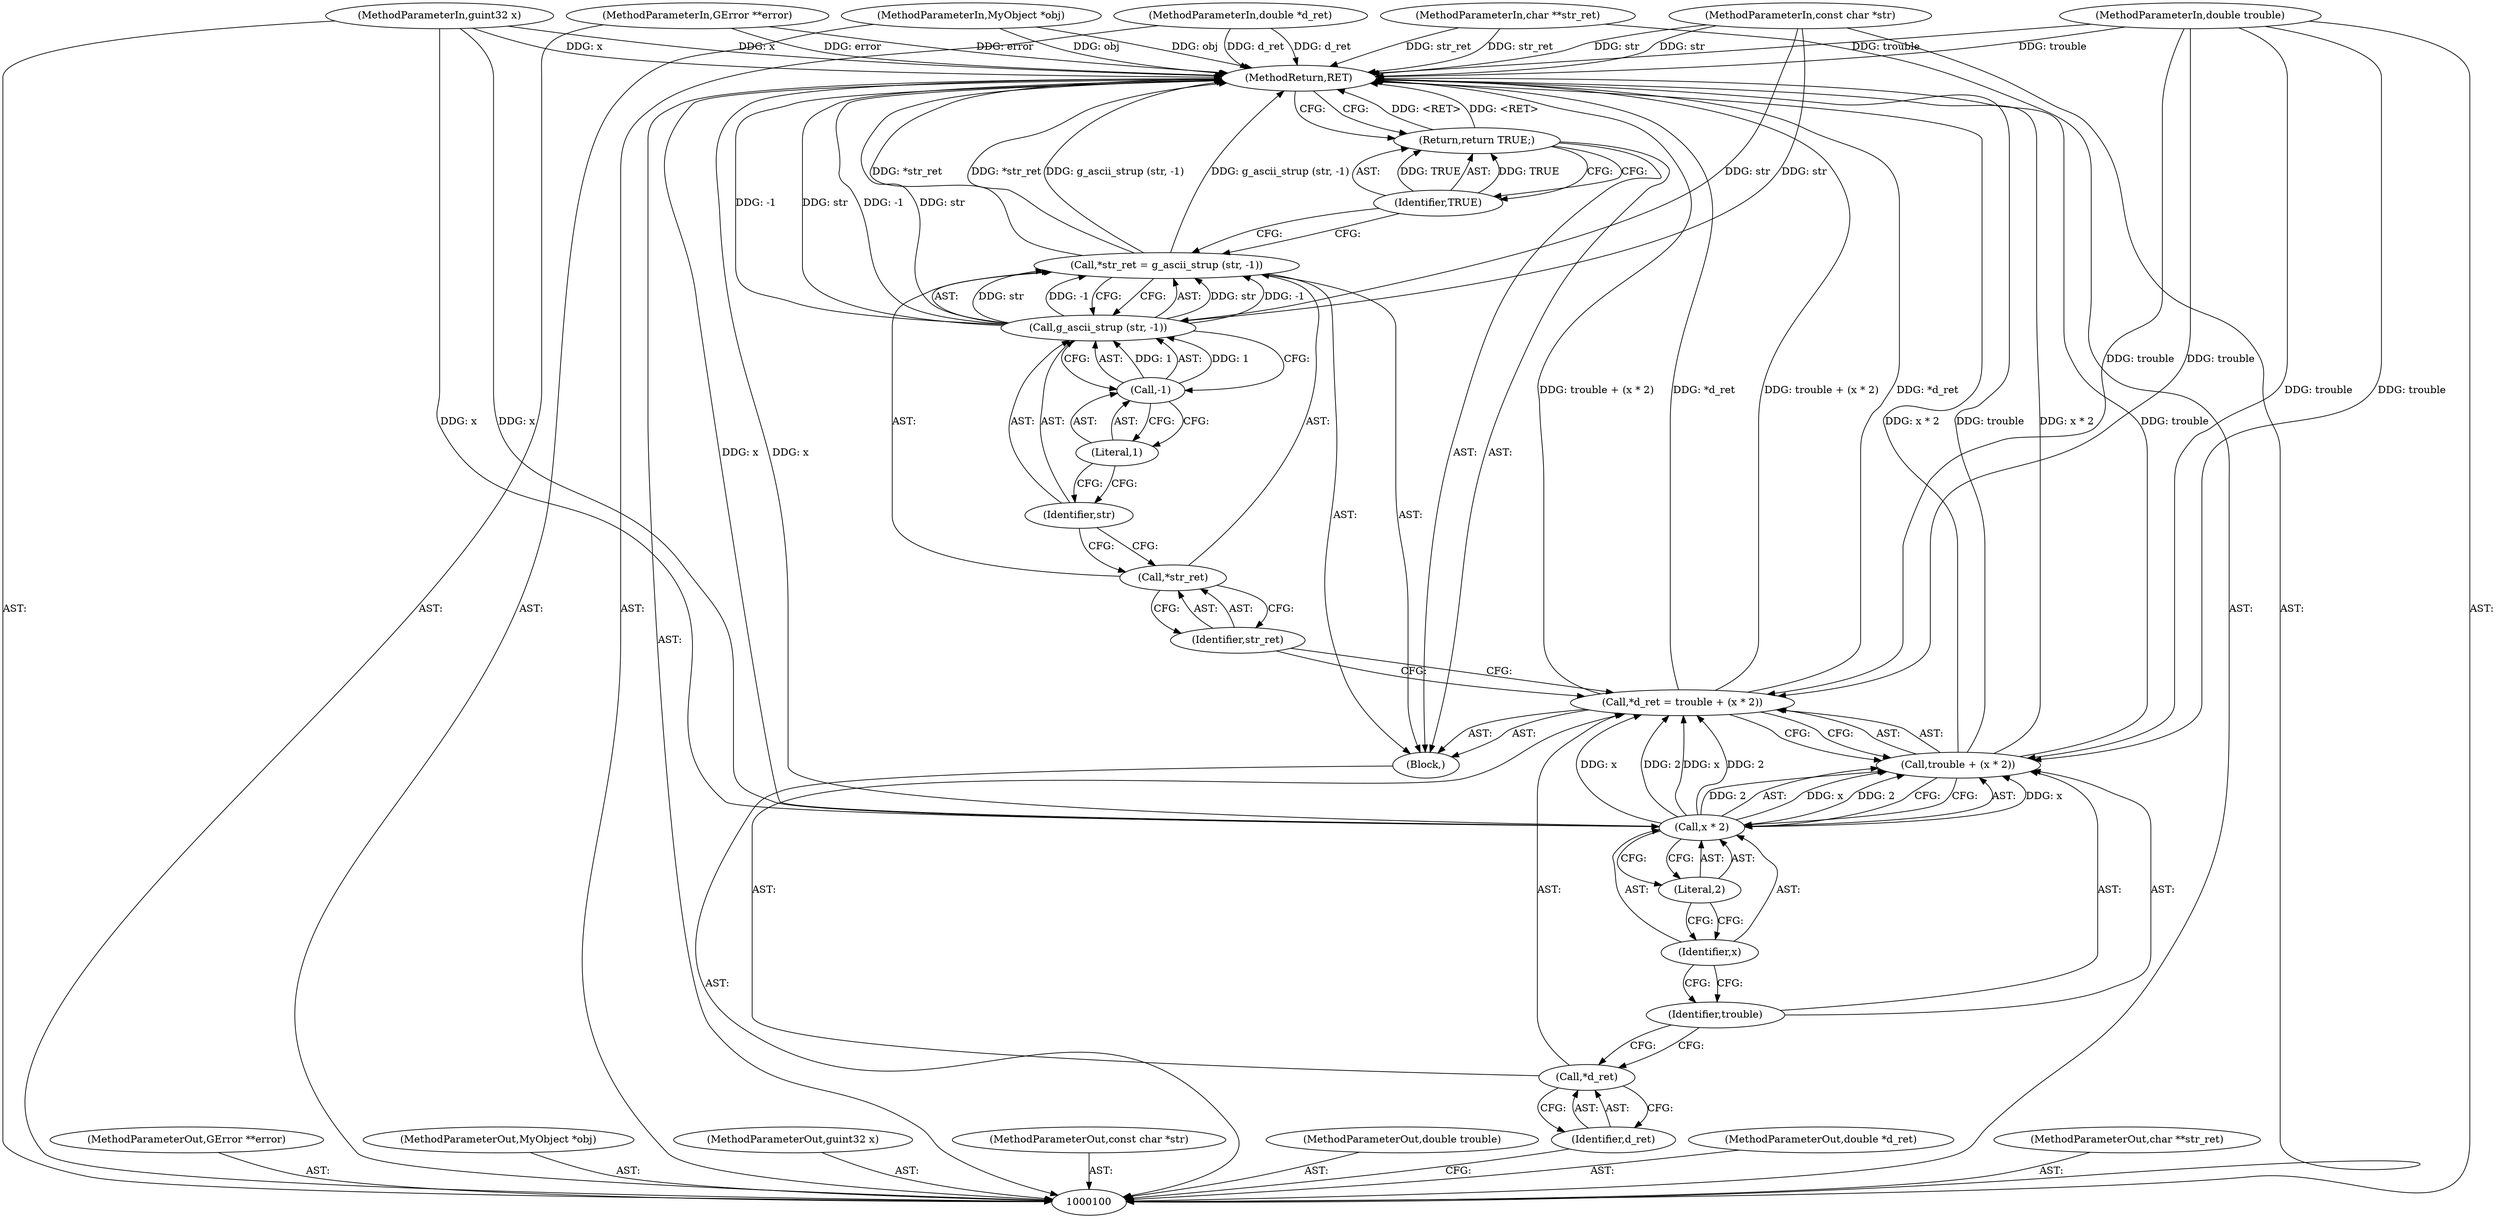 digraph "1_dbus_9a6bce9b615abca6068348c1606ba8eaf13d9ae0_27" {
"1000126" [label="(MethodReturn,RET)"];
"1000107" [label="(MethodParameterIn,GError **error)"];
"1000172" [label="(MethodParameterOut,GError **error)"];
"1000101" [label="(MethodParameterIn,MyObject *obj)"];
"1000166" [label="(MethodParameterOut,MyObject *obj)"];
"1000102" [label="(MethodParameterIn,guint32 x)"];
"1000167" [label="(MethodParameterOut,guint32 x)"];
"1000103" [label="(MethodParameterIn,const char *str)"];
"1000168" [label="(MethodParameterOut,const char *str)"];
"1000104" [label="(MethodParameterIn,double trouble)"];
"1000169" [label="(MethodParameterOut,double trouble)"];
"1000105" [label="(MethodParameterIn,double *d_ret)"];
"1000170" [label="(MethodParameterOut,double *d_ret)"];
"1000106" [label="(MethodParameterIn,char **str_ret)"];
"1000171" [label="(MethodParameterOut,char **str_ret)"];
"1000108" [label="(Block,)"];
"1000112" [label="(Call,trouble + (x * 2))"];
"1000113" [label="(Identifier,trouble)"];
"1000109" [label="(Call,*d_ret = trouble + (x * 2))"];
"1000110" [label="(Call,*d_ret)"];
"1000114" [label="(Call,x * 2)"];
"1000115" [label="(Identifier,x)"];
"1000116" [label="(Literal,2)"];
"1000111" [label="(Identifier,d_ret)"];
"1000120" [label="(Call,g_ascii_strup (str, -1))"];
"1000117" [label="(Call,*str_ret = g_ascii_strup (str, -1))"];
"1000118" [label="(Call,*str_ret)"];
"1000121" [label="(Identifier,str)"];
"1000119" [label="(Identifier,str_ret)"];
"1000122" [label="(Call,-1)"];
"1000123" [label="(Literal,1)"];
"1000124" [label="(Return,return TRUE;)"];
"1000125" [label="(Identifier,TRUE)"];
"1000126" -> "1000100"  [label="AST: "];
"1000126" -> "1000124"  [label="CFG: "];
"1000107" -> "1000126"  [label="DDG: error"];
"1000104" -> "1000126"  [label="DDG: trouble"];
"1000105" -> "1000126"  [label="DDG: d_ret"];
"1000112" -> "1000126"  [label="DDG: x * 2"];
"1000112" -> "1000126"  [label="DDG: trouble"];
"1000103" -> "1000126"  [label="DDG: str"];
"1000117" -> "1000126"  [label="DDG: *str_ret"];
"1000117" -> "1000126"  [label="DDG: g_ascii_strup (str, -1)"];
"1000120" -> "1000126"  [label="DDG: -1"];
"1000120" -> "1000126"  [label="DDG: str"];
"1000114" -> "1000126"  [label="DDG: x"];
"1000102" -> "1000126"  [label="DDG: x"];
"1000109" -> "1000126"  [label="DDG: trouble + (x * 2)"];
"1000109" -> "1000126"  [label="DDG: *d_ret"];
"1000101" -> "1000126"  [label="DDG: obj"];
"1000106" -> "1000126"  [label="DDG: str_ret"];
"1000124" -> "1000126"  [label="DDG: <RET>"];
"1000107" -> "1000100"  [label="AST: "];
"1000107" -> "1000126"  [label="DDG: error"];
"1000172" -> "1000100"  [label="AST: "];
"1000101" -> "1000100"  [label="AST: "];
"1000101" -> "1000126"  [label="DDG: obj"];
"1000166" -> "1000100"  [label="AST: "];
"1000102" -> "1000100"  [label="AST: "];
"1000102" -> "1000126"  [label="DDG: x"];
"1000102" -> "1000114"  [label="DDG: x"];
"1000167" -> "1000100"  [label="AST: "];
"1000103" -> "1000100"  [label="AST: "];
"1000103" -> "1000126"  [label="DDG: str"];
"1000103" -> "1000120"  [label="DDG: str"];
"1000168" -> "1000100"  [label="AST: "];
"1000104" -> "1000100"  [label="AST: "];
"1000104" -> "1000126"  [label="DDG: trouble"];
"1000104" -> "1000109"  [label="DDG: trouble"];
"1000104" -> "1000112"  [label="DDG: trouble"];
"1000169" -> "1000100"  [label="AST: "];
"1000105" -> "1000100"  [label="AST: "];
"1000105" -> "1000126"  [label="DDG: d_ret"];
"1000170" -> "1000100"  [label="AST: "];
"1000106" -> "1000100"  [label="AST: "];
"1000106" -> "1000126"  [label="DDG: str_ret"];
"1000171" -> "1000100"  [label="AST: "];
"1000108" -> "1000100"  [label="AST: "];
"1000109" -> "1000108"  [label="AST: "];
"1000117" -> "1000108"  [label="AST: "];
"1000124" -> "1000108"  [label="AST: "];
"1000112" -> "1000109"  [label="AST: "];
"1000112" -> "1000114"  [label="CFG: "];
"1000113" -> "1000112"  [label="AST: "];
"1000114" -> "1000112"  [label="AST: "];
"1000109" -> "1000112"  [label="CFG: "];
"1000112" -> "1000126"  [label="DDG: x * 2"];
"1000112" -> "1000126"  [label="DDG: trouble"];
"1000104" -> "1000112"  [label="DDG: trouble"];
"1000114" -> "1000112"  [label="DDG: x"];
"1000114" -> "1000112"  [label="DDG: 2"];
"1000113" -> "1000112"  [label="AST: "];
"1000113" -> "1000110"  [label="CFG: "];
"1000115" -> "1000113"  [label="CFG: "];
"1000109" -> "1000108"  [label="AST: "];
"1000109" -> "1000112"  [label="CFG: "];
"1000110" -> "1000109"  [label="AST: "];
"1000112" -> "1000109"  [label="AST: "];
"1000119" -> "1000109"  [label="CFG: "];
"1000109" -> "1000126"  [label="DDG: trouble + (x * 2)"];
"1000109" -> "1000126"  [label="DDG: *d_ret"];
"1000104" -> "1000109"  [label="DDG: trouble"];
"1000114" -> "1000109"  [label="DDG: x"];
"1000114" -> "1000109"  [label="DDG: 2"];
"1000110" -> "1000109"  [label="AST: "];
"1000110" -> "1000111"  [label="CFG: "];
"1000111" -> "1000110"  [label="AST: "];
"1000113" -> "1000110"  [label="CFG: "];
"1000114" -> "1000112"  [label="AST: "];
"1000114" -> "1000116"  [label="CFG: "];
"1000115" -> "1000114"  [label="AST: "];
"1000116" -> "1000114"  [label="AST: "];
"1000112" -> "1000114"  [label="CFG: "];
"1000114" -> "1000126"  [label="DDG: x"];
"1000114" -> "1000109"  [label="DDG: x"];
"1000114" -> "1000109"  [label="DDG: 2"];
"1000114" -> "1000112"  [label="DDG: x"];
"1000114" -> "1000112"  [label="DDG: 2"];
"1000102" -> "1000114"  [label="DDG: x"];
"1000115" -> "1000114"  [label="AST: "];
"1000115" -> "1000113"  [label="CFG: "];
"1000116" -> "1000115"  [label="CFG: "];
"1000116" -> "1000114"  [label="AST: "];
"1000116" -> "1000115"  [label="CFG: "];
"1000114" -> "1000116"  [label="CFG: "];
"1000111" -> "1000110"  [label="AST: "];
"1000111" -> "1000100"  [label="CFG: "];
"1000110" -> "1000111"  [label="CFG: "];
"1000120" -> "1000117"  [label="AST: "];
"1000120" -> "1000122"  [label="CFG: "];
"1000121" -> "1000120"  [label="AST: "];
"1000122" -> "1000120"  [label="AST: "];
"1000117" -> "1000120"  [label="CFG: "];
"1000120" -> "1000126"  [label="DDG: -1"];
"1000120" -> "1000126"  [label="DDG: str"];
"1000120" -> "1000117"  [label="DDG: str"];
"1000120" -> "1000117"  [label="DDG: -1"];
"1000103" -> "1000120"  [label="DDG: str"];
"1000122" -> "1000120"  [label="DDG: 1"];
"1000117" -> "1000108"  [label="AST: "];
"1000117" -> "1000120"  [label="CFG: "];
"1000118" -> "1000117"  [label="AST: "];
"1000120" -> "1000117"  [label="AST: "];
"1000125" -> "1000117"  [label="CFG: "];
"1000117" -> "1000126"  [label="DDG: *str_ret"];
"1000117" -> "1000126"  [label="DDG: g_ascii_strup (str, -1)"];
"1000120" -> "1000117"  [label="DDG: str"];
"1000120" -> "1000117"  [label="DDG: -1"];
"1000118" -> "1000117"  [label="AST: "];
"1000118" -> "1000119"  [label="CFG: "];
"1000119" -> "1000118"  [label="AST: "];
"1000121" -> "1000118"  [label="CFG: "];
"1000121" -> "1000120"  [label="AST: "];
"1000121" -> "1000118"  [label="CFG: "];
"1000123" -> "1000121"  [label="CFG: "];
"1000119" -> "1000118"  [label="AST: "];
"1000119" -> "1000109"  [label="CFG: "];
"1000118" -> "1000119"  [label="CFG: "];
"1000122" -> "1000120"  [label="AST: "];
"1000122" -> "1000123"  [label="CFG: "];
"1000123" -> "1000122"  [label="AST: "];
"1000120" -> "1000122"  [label="CFG: "];
"1000122" -> "1000120"  [label="DDG: 1"];
"1000123" -> "1000122"  [label="AST: "];
"1000123" -> "1000121"  [label="CFG: "];
"1000122" -> "1000123"  [label="CFG: "];
"1000124" -> "1000108"  [label="AST: "];
"1000124" -> "1000125"  [label="CFG: "];
"1000125" -> "1000124"  [label="AST: "];
"1000126" -> "1000124"  [label="CFG: "];
"1000124" -> "1000126"  [label="DDG: <RET>"];
"1000125" -> "1000124"  [label="DDG: TRUE"];
"1000125" -> "1000124"  [label="AST: "];
"1000125" -> "1000117"  [label="CFG: "];
"1000124" -> "1000125"  [label="CFG: "];
"1000125" -> "1000124"  [label="DDG: TRUE"];
}
